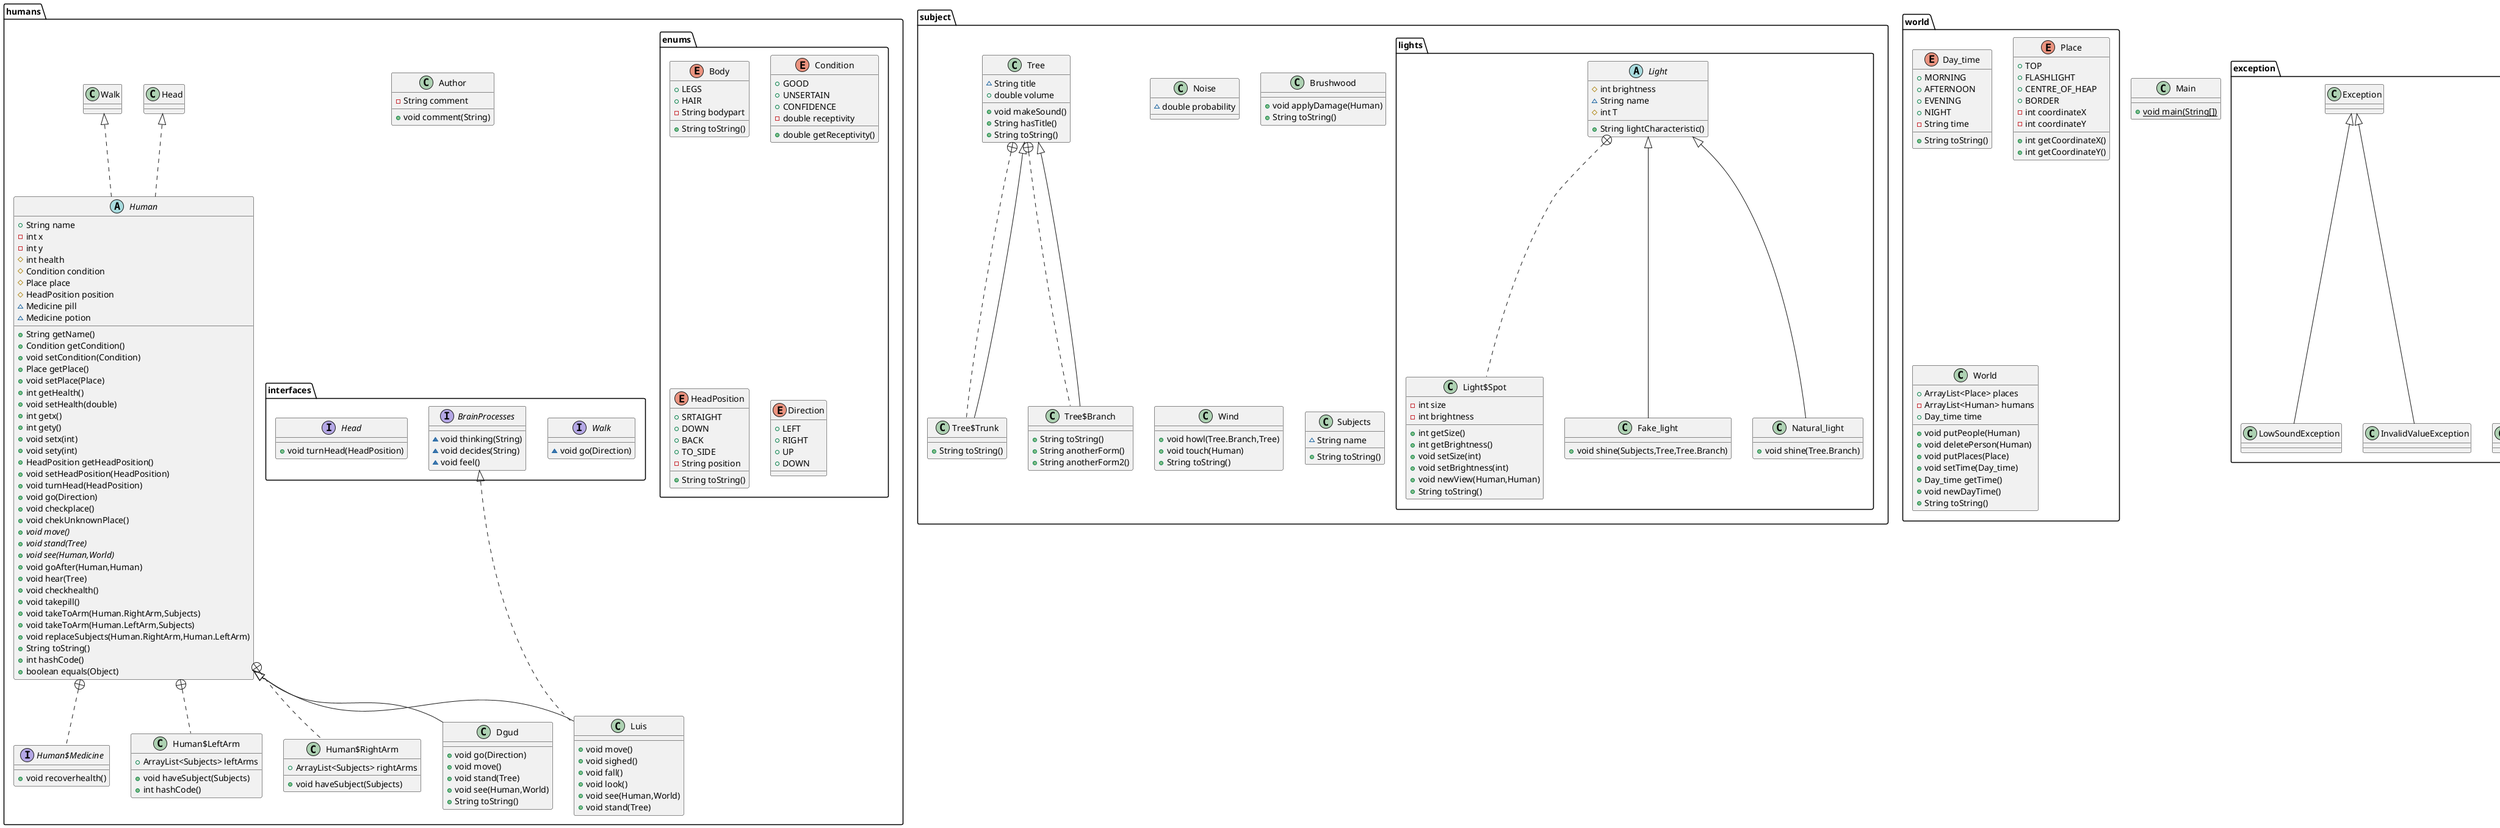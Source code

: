 @startuml
enum humans.enums.Body {
+  LEGS
+  HAIR
- String bodypart
+ String toString()
}
class subject.Tree {
~ String title
+ double volume
+ void makeSound()
+ String hasTitle()
+ String toString()
}
class subject.Tree$Trunk {
+ String toString()
}
class subject.Tree$Branch {
+ String toString()
+ String anotherForm()
+ String anotherForm2()
}
class subject.Noise {
~ double probability
}
class subject.Brushwood {
+ void applyDamage(Human)
+ String toString()
}
interface humans.interfaces.Walk {
~ void go(Direction)
}
abstract class humans.Human {
+ String name
- int x
- int y
# int health
# Condition condition
# Place place
# HeadPosition position
~ Medicine pill
~ Medicine potion
+ String getName()
+ Condition getCondition()
+ void setCondition(Condition)
+ Place getPlace()
+ void setPlace(Place)
+ int getHealth()
+ void setHealth(double)
+ int getx()
+ int gety()
+ void setx(int)
+ void sety(int)
+ HeadPosition getHeadPosition()
+ void setHeadPosition(HeadPosition)
+ void turnHead(HeadPosition)
+ void go(Direction)
+ void checkplace()
+ void chekUnknownPlace()
+ {abstract}void move()
+ {abstract}void stand(Tree)
+ {abstract}void see(Human,World)
+ void goAfter(Human,Human)
+ void hear(Tree)
+ void checkhealth()
+ void takepill()
+ void takeToArm(Human.RightArm,Subjects)
+ void takeToArm(Human.LeftArm,Subjects)
+ void replaceSubjects(Human.RightArm,Human.LeftArm)
+ String toString()
+ int hashCode()
+ boolean equals(Object)
}
interface humans.Human$Medicine {
+ void recoverhealth()
}
class humans.Human$LeftArm {
+ ArrayList<Subjects> leftArms
+ void haveSubject(Subjects)
+ int hashCode()
}
class humans.Human$RightArm {
+ ArrayList<Subjects> rightArms
+ void haveSubject(Subjects)
}
abstract class subject.lights.Light {
# int brightness
~ String name
# int T
+ String lightCharacteristic()
}
class subject.lights.Light$Spot {
- int size
- int brightness
+ int getSize()
+ int getBrightness()
+ void setSize(int)
+ void setBrightness(int)
+ void newView(Human,Human)
+ String toString()
}
class Main {
+ {static} void main(String[])
}
class subject.Wind {
+ void howl(Tree.Branch,Tree)
+ void touch(Human)
+ String toString()
}
class exception.HumanWithoutPlaceException {
}
enum humans.enums.Condition {
+  GOOD
+  UNSERTAIN
+  CONFIDENCE
- double receptivity
+ double getReceptivity()
}
class humans.Author {
- String comment
+ void comment(String)
}
class subject.lights.Fake_light {
+ void shine(Subjects,Tree,Tree.Branch)
}
class exception.LowSoundException {
}
enum humans.enums.HeadPosition {
+  SRTAIGHT
+  DOWN
+  BACK
+  TO_SIDE
- String position
+ String toString()
}
interface humans.interfaces.BrainProcesses {
~ void thinking(String)
~ void decides(String)
~ void feel()
}
class subject.Subjects {
~ String name
+ String toString()
}
enum humans.enums.Direction {
+  LEFT
+  RIGHT
+  UP
+  DOWN
}
enum world.Day_time {
+  MORNING
+  AFTERNOON
+  EVENING
+  NIGHT
- String time
+ String toString()
}
interface humans.interfaces.Head {
+ void turnHead(HeadPosition)
}
enum world.Place {
+  TOP
+  FLASHLIGHT
+  CENTRE_OF_HEAP
+  BORDER
- int coordinateX
- int coordinateY
+ int getCoordinateX()
+ int getCoordinateY()
}
class exception.InvalidValueException {
}
class humans.Dgud {
+ void go(Direction)
+ void move()
+ void stand(Tree)
+ void see(Human,World)
+ String toString()
}
class subject.lights.Natural_light {
+ void shine(Tree.Branch)
}
class world.World {
+ ArrayList<Place> places
- ArrayList<Human> humans
+ Day_time time
+ void putPeople(Human)
+ void deletePerson(Human)
+ void putPlaces(Place)
+ void setTime(Day_time)
+ Day_time getTime()
+ void newDayTime()
+ String toString()
}
class humans.Luis {
+ void move()
+ void sighed()
+ void fall()
+ void look()
+ void see(Human,World)
+ void stand(Tree)
}


subject.Tree +.. subject.Tree$Trunk
subject.Tree <|-- subject.Tree$Trunk
subject.Tree +.. subject.Tree$Branch
subject.Tree <|-- subject.Tree$Branch
humans.Head <|.. humans.Human
humans.Walk <|.. humans.Human
humans.Human +.. humans.Human$Medicine
humans.Human +.. humans.Human$LeftArm
humans.Human +.. humans.Human$RightArm
subject.lights.Light +.. subject.lights.Light$Spot
exception.RuntimeException <|-- exception.HumanWithoutPlaceException
subject.lights.Light <|-- subject.lights.Fake_light
exception.Exception <|-- exception.LowSoundException
exception.Exception <|-- exception.InvalidValueException
humans.Human <|-- humans.Dgud
subject.lights.Light <|-- subject.lights.Natural_light
humans.interfaces.BrainProcesses <|.. humans.Luis
humans.Human <|-- humans.Luis
@enduml